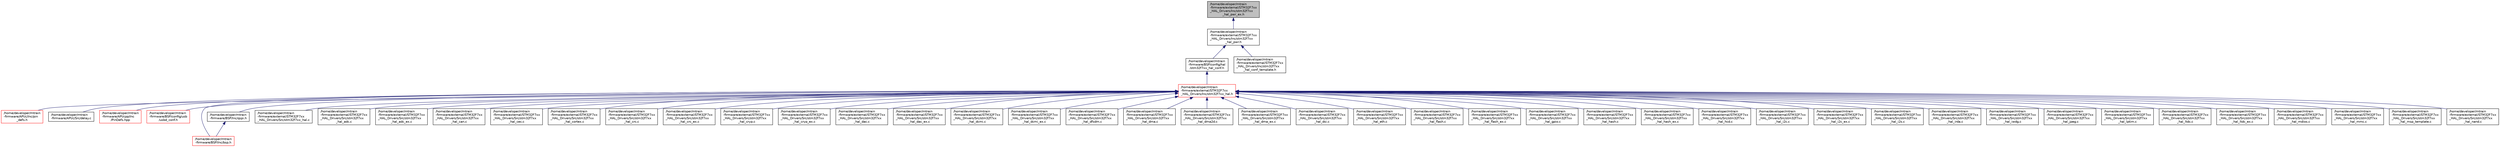 digraph "/home/developer/mtrain-firmware/external/STM32F7xx_HAL_Drivers/Inc/stm32f7xx_hal_pwr_ex.h"
{
  edge [fontname="Helvetica",fontsize="10",labelfontname="Helvetica",labelfontsize="10"];
  node [fontname="Helvetica",fontsize="10",shape=record];
  Node5 [label="/home/developer/mtrain\l-firmware/external/STM32F7xx\l_HAL_Drivers/Inc/stm32f7xx\l_hal_pwr_ex.h",height=0.2,width=0.4,color="black", fillcolor="grey75", style="filled", fontcolor="black"];
  Node5 -> Node6 [dir="back",color="midnightblue",fontsize="10",style="solid",fontname="Helvetica"];
  Node6 [label="/home/developer/mtrain\l-firmware/external/STM32F7xx\l_HAL_Drivers/Inc/stm32f7xx\l_hal_pwr.h",height=0.2,width=0.4,color="black", fillcolor="white", style="filled",URL="$stm32f7xx__hal__pwr_8h.html",tooltip="Header file of PWR HAL module. "];
  Node6 -> Node7 [dir="back",color="midnightblue",fontsize="10",style="solid",fontname="Helvetica"];
  Node7 [label="/home/developer/mtrain\l-firmware/BSP/config/hal\l/stm32f7xx_hal_conf.h",height=0.2,width=0.4,color="black", fillcolor="white", style="filled",URL="$stm32f7xx__hal__conf_8h.html",tooltip="HAL configuration file. "];
  Node7 -> Node8 [dir="back",color="midnightblue",fontsize="10",style="solid",fontname="Helvetica"];
  Node8 [label="/home/developer/mtrain\l-firmware/external/STM32F7xx\l_HAL_Drivers/Inc/stm32f7xx_hal.h",height=0.2,width=0.4,color="red", fillcolor="white", style="filled",URL="$stm32f7xx__hal_8h.html",tooltip="This file contains all the functions prototypes for the HAL module driver. "];
  Node8 -> Node9 [dir="back",color="midnightblue",fontsize="10",style="solid",fontname="Helvetica"];
  Node9 [label="/home/developer/mtrain\l-firmware/API/c/Inc/pin\l_defs.h",height=0.2,width=0.4,color="red", fillcolor="white", style="filled",URL="$pin__defs_8h.html"];
  Node8 -> Node27 [dir="back",color="midnightblue",fontsize="10",style="solid",fontname="Helvetica"];
  Node27 [label="/home/developer/mtrain\l-firmware/API/c/Src/delay.c",height=0.2,width=0.4,color="black", fillcolor="white", style="filled",URL="$delay_8c.html"];
  Node8 -> Node28 [dir="back",color="midnightblue",fontsize="10",style="solid",fontname="Helvetica"];
  Node28 [label="/home/developer/mtrain\l-firmware/API/cpp/Inc\l/PinDefs.hpp",height=0.2,width=0.4,color="red", fillcolor="white", style="filled",URL="$_pin_defs_8hpp.html"];
  Node8 -> Node47 [dir="back",color="midnightblue",fontsize="10",style="solid",fontname="Helvetica"];
  Node47 [label="/home/developer/mtrain\l-firmware/BSP/config/usb\l/usbd_conf.h",height=0.2,width=0.4,color="red", fillcolor="white", style="filled",URL="$usbd__conf_8h.html"];
  Node8 -> Node54 [dir="back",color="midnightblue",fontsize="10",style="solid",fontname="Helvetica"];
  Node54 [label="/home/developer/mtrain\l-firmware/BSP/Inc/bsp.h",height=0.2,width=0.4,color="red", fillcolor="white", style="filled",URL="$bsp_8h.html"];
  Node8 -> Node93 [dir="back",color="midnightblue",fontsize="10",style="solid",fontname="Helvetica"];
  Node93 [label="/home/developer/mtrain\l-firmware/BSP/Inc/qspi.h",height=0.2,width=0.4,color="black", fillcolor="white", style="filled",URL="$qspi_8h.html"];
  Node93 -> Node54 [dir="back",color="midnightblue",fontsize="10",style="solid",fontname="Helvetica"];
  Node8 -> Node94 [dir="back",color="midnightblue",fontsize="10",style="solid",fontname="Helvetica"];
  Node94 [label="/home/developer/mtrain\l-firmware/external/STM32F7xx\l_HAL_Drivers/Src/stm32f7xx_hal.c",height=0.2,width=0.4,color="black", fillcolor="white", style="filled",URL="$stm32f7xx__hal_8c.html",tooltip="HAL module driver. This is the common part of the HAL initialization. "];
  Node8 -> Node95 [dir="back",color="midnightblue",fontsize="10",style="solid",fontname="Helvetica"];
  Node95 [label="/home/developer/mtrain\l-firmware/external/STM32F7xx\l_HAL_Drivers/Src/stm32f7xx\l_hal_adc.c",height=0.2,width=0.4,color="black", fillcolor="white", style="filled",URL="$stm32f7xx__hal__adc_8c.html",tooltip="This file provides firmware functions to manage the following functionalities of the Analog to Digita..."];
  Node8 -> Node96 [dir="back",color="midnightblue",fontsize="10",style="solid",fontname="Helvetica"];
  Node96 [label="/home/developer/mtrain\l-firmware/external/STM32F7xx\l_HAL_Drivers/Src/stm32f7xx\l_hal_adc_ex.c",height=0.2,width=0.4,color="black", fillcolor="white", style="filled",URL="$stm32f7xx__hal__adc__ex_8c.html",tooltip="This file provides firmware functions to manage the following functionalities of the ADC extension pe..."];
  Node8 -> Node97 [dir="back",color="midnightblue",fontsize="10",style="solid",fontname="Helvetica"];
  Node97 [label="/home/developer/mtrain\l-firmware/external/STM32F7xx\l_HAL_Drivers/Src/stm32f7xx\l_hal_can.c",height=0.2,width=0.4,color="black", fillcolor="white", style="filled",URL="$stm32f7xx__hal__can_8c.html",tooltip="CAN HAL module driver. This file provides firmware functions to manage the following functionalities ..."];
  Node8 -> Node98 [dir="back",color="midnightblue",fontsize="10",style="solid",fontname="Helvetica"];
  Node98 [label="/home/developer/mtrain\l-firmware/external/STM32F7xx\l_HAL_Drivers/Src/stm32f7xx\l_hal_cec.c",height=0.2,width=0.4,color="black", fillcolor="white", style="filled",URL="$stm32f7xx__hal__cec_8c.html",tooltip="CEC HAL module driver. This file provides firmware functions to manage the following functionalities ..."];
  Node8 -> Node99 [dir="back",color="midnightblue",fontsize="10",style="solid",fontname="Helvetica"];
  Node99 [label="/home/developer/mtrain\l-firmware/external/STM32F7xx\l_HAL_Drivers/Src/stm32f7xx\l_hal_cortex.c",height=0.2,width=0.4,color="black", fillcolor="white", style="filled",URL="$stm32f7xx__hal__cortex_8c.html",tooltip="CORTEX HAL module driver. This file provides firmware functions to manage the following functionaliti..."];
  Node8 -> Node100 [dir="back",color="midnightblue",fontsize="10",style="solid",fontname="Helvetica"];
  Node100 [label="/home/developer/mtrain\l-firmware/external/STM32F7xx\l_HAL_Drivers/Src/stm32f7xx\l_hal_crc.c",height=0.2,width=0.4,color="black", fillcolor="white", style="filled",URL="$stm32f7xx__hal__crc_8c.html",tooltip="CRC HAL module driver. This file provides firmware functions to manage the following functionalities ..."];
  Node8 -> Node101 [dir="back",color="midnightblue",fontsize="10",style="solid",fontname="Helvetica"];
  Node101 [label="/home/developer/mtrain\l-firmware/external/STM32F7xx\l_HAL_Drivers/Src/stm32f7xx\l_hal_crc_ex.c",height=0.2,width=0.4,color="black", fillcolor="white", style="filled",URL="$stm32f7xx__hal__crc__ex_8c.html",tooltip="Extended CRC HAL module driver. "];
  Node8 -> Node102 [dir="back",color="midnightblue",fontsize="10",style="solid",fontname="Helvetica"];
  Node102 [label="/home/developer/mtrain\l-firmware/external/STM32F7xx\l_HAL_Drivers/Src/stm32f7xx\l_hal_cryp.c",height=0.2,width=0.4,color="black", fillcolor="white", style="filled",URL="$stm32f7xx__hal__cryp_8c.html",tooltip="CRYP HAL module driver. This file provides firmware functions to manage the following functionalities..."];
  Node8 -> Node103 [dir="back",color="midnightblue",fontsize="10",style="solid",fontname="Helvetica"];
  Node103 [label="/home/developer/mtrain\l-firmware/external/STM32F7xx\l_HAL_Drivers/Src/stm32f7xx\l_hal_cryp_ex.c",height=0.2,width=0.4,color="black", fillcolor="white", style="filled",URL="$stm32f7xx__hal__cryp__ex_8c.html",tooltip="Extended CRYP HAL module driver This file provides firmware functions to manage the following functio..."];
  Node8 -> Node104 [dir="back",color="midnightblue",fontsize="10",style="solid",fontname="Helvetica"];
  Node104 [label="/home/developer/mtrain\l-firmware/external/STM32F7xx\l_HAL_Drivers/Src/stm32f7xx\l_hal_dac.c",height=0.2,width=0.4,color="black", fillcolor="white", style="filled",URL="$stm32f7xx__hal__dac_8c.html",tooltip="DAC HAL module driver. This file provides firmware functions to manage the following functionalities ..."];
  Node8 -> Node105 [dir="back",color="midnightblue",fontsize="10",style="solid",fontname="Helvetica"];
  Node105 [label="/home/developer/mtrain\l-firmware/external/STM32F7xx\l_HAL_Drivers/Src/stm32f7xx\l_hal_dac_ex.c",height=0.2,width=0.4,color="black", fillcolor="white", style="filled",URL="$stm32f7xx__hal__dac__ex_8c.html",tooltip="Extended DAC HAL module driver. This file provides firmware functions to manage the following functio..."];
  Node8 -> Node106 [dir="back",color="midnightblue",fontsize="10",style="solid",fontname="Helvetica"];
  Node106 [label="/home/developer/mtrain\l-firmware/external/STM32F7xx\l_HAL_Drivers/Src/stm32f7xx\l_hal_dcmi.c",height=0.2,width=0.4,color="black", fillcolor="white", style="filled",URL="$stm32f7xx__hal__dcmi_8c.html",tooltip="DCMI HAL module driver This file provides firmware functions to manage the following functionalities ..."];
  Node8 -> Node107 [dir="back",color="midnightblue",fontsize="10",style="solid",fontname="Helvetica"];
  Node107 [label="/home/developer/mtrain\l-firmware/external/STM32F7xx\l_HAL_Drivers/Src/stm32f7xx\l_hal_dcmi_ex.c",height=0.2,width=0.4,color="black", fillcolor="white", style="filled",URL="$stm32f7xx__hal__dcmi__ex_8c.html",tooltip="Empty file; This file is no longer used to handle the Black&White feature. Its content is now moved to co..."];
  Node8 -> Node108 [dir="back",color="midnightblue",fontsize="10",style="solid",fontname="Helvetica"];
  Node108 [label="/home/developer/mtrain\l-firmware/external/STM32F7xx\l_HAL_Drivers/Src/stm32f7xx\l_hal_dfsdm.c",height=0.2,width=0.4,color="black", fillcolor="white", style="filled",URL="$stm32f7xx__hal__dfsdm_8c.html",tooltip="This file provides firmware functions to manage the following functionalities of the Digital Filter f..."];
  Node8 -> Node109 [dir="back",color="midnightblue",fontsize="10",style="solid",fontname="Helvetica"];
  Node109 [label="/home/developer/mtrain\l-firmware/external/STM32F7xx\l_HAL_Drivers/Src/stm32f7xx\l_hal_dma.c",height=0.2,width=0.4,color="black", fillcolor="white", style="filled",URL="$stm32f7xx__hal__dma_8c.html",tooltip="DMA HAL module driver. "];
  Node8 -> Node110 [dir="back",color="midnightblue",fontsize="10",style="solid",fontname="Helvetica"];
  Node110 [label="/home/developer/mtrain\l-firmware/external/STM32F7xx\l_HAL_Drivers/Src/stm32f7xx\l_hal_dma2d.c",height=0.2,width=0.4,color="black", fillcolor="white", style="filled",URL="$stm32f7xx__hal__dma2d_8c.html",tooltip="DMA2D HAL module driver. This file provides firmware functions to manage the following functionalitie..."];
  Node8 -> Node111 [dir="back",color="midnightblue",fontsize="10",style="solid",fontname="Helvetica"];
  Node111 [label="/home/developer/mtrain\l-firmware/external/STM32F7xx\l_HAL_Drivers/Src/stm32f7xx\l_hal_dma_ex.c",height=0.2,width=0.4,color="black", fillcolor="white", style="filled",URL="$stm32f7xx__hal__dma__ex_8c.html",tooltip="DMA Extension HAL module driver This file provides firmware functions to manage the following functio..."];
  Node8 -> Node112 [dir="back",color="midnightblue",fontsize="10",style="solid",fontname="Helvetica"];
  Node112 [label="/home/developer/mtrain\l-firmware/external/STM32F7xx\l_HAL_Drivers/Src/stm32f7xx\l_hal_dsi.c",height=0.2,width=0.4,color="black", fillcolor="white", style="filled",URL="$stm32f7xx__hal__dsi_8c.html",tooltip="DSI HAL module driver. This file provides firmware functions to manage the following functionalities ..."];
  Node8 -> Node113 [dir="back",color="midnightblue",fontsize="10",style="solid",fontname="Helvetica"];
  Node113 [label="/home/developer/mtrain\l-firmware/external/STM32F7xx\l_HAL_Drivers/Src/stm32f7xx\l_hal_eth.c",height=0.2,width=0.4,color="black", fillcolor="white", style="filled",URL="$stm32f7xx__hal__eth_8c.html",tooltip="ETH HAL module driver. This file provides firmware functions to manage the following functionalities ..."];
  Node8 -> Node114 [dir="back",color="midnightblue",fontsize="10",style="solid",fontname="Helvetica"];
  Node114 [label="/home/developer/mtrain\l-firmware/external/STM32F7xx\l_HAL_Drivers/Src/stm32f7xx\l_hal_flash.c",height=0.2,width=0.4,color="black", fillcolor="white", style="filled",URL="$stm32f7xx__hal__flash_8c.html",tooltip="FLASH HAL module driver. This file provides firmware functions to manage the following functionalitie..."];
  Node8 -> Node115 [dir="back",color="midnightblue",fontsize="10",style="solid",fontname="Helvetica"];
  Node115 [label="/home/developer/mtrain\l-firmware/external/STM32F7xx\l_HAL_Drivers/Src/stm32f7xx\l_hal_flash_ex.c",height=0.2,width=0.4,color="black", fillcolor="white", style="filled",URL="$stm32f7xx__hal__flash__ex_8c.html",tooltip="Extended FLASH HAL module driver. This file provides firmware functions to manage the following funct..."];
  Node8 -> Node116 [dir="back",color="midnightblue",fontsize="10",style="solid",fontname="Helvetica"];
  Node116 [label="/home/developer/mtrain\l-firmware/external/STM32F7xx\l_HAL_Drivers/Src/stm32f7xx\l_hal_gpio.c",height=0.2,width=0.4,color="black", fillcolor="white", style="filled",URL="$stm32f7xx__hal__gpio_8c.html",tooltip="GPIO HAL module driver. This file provides firmware functions to manage the following functionalities..."];
  Node8 -> Node117 [dir="back",color="midnightblue",fontsize="10",style="solid",fontname="Helvetica"];
  Node117 [label="/home/developer/mtrain\l-firmware/external/STM32F7xx\l_HAL_Drivers/Src/stm32f7xx\l_hal_hash.c",height=0.2,width=0.4,color="black", fillcolor="white", style="filled",URL="$stm32f7xx__hal__hash_8c.html",tooltip="HASH HAL module driver. This file provides firmware functions to manage the following functionalities..."];
  Node8 -> Node118 [dir="back",color="midnightblue",fontsize="10",style="solid",fontname="Helvetica"];
  Node118 [label="/home/developer/mtrain\l-firmware/external/STM32F7xx\l_HAL_Drivers/Src/stm32f7xx\l_hal_hash_ex.c",height=0.2,width=0.4,color="black", fillcolor="white", style="filled",URL="$stm32f7xx__hal__hash__ex_8c.html",tooltip="HASH HAL Extension module driver. This file provides firmware functions to manage the following funct..."];
  Node8 -> Node119 [dir="back",color="midnightblue",fontsize="10",style="solid",fontname="Helvetica"];
  Node119 [label="/home/developer/mtrain\l-firmware/external/STM32F7xx\l_HAL_Drivers/Src/stm32f7xx\l_hal_hcd.c",height=0.2,width=0.4,color="black", fillcolor="white", style="filled",URL="$stm32f7xx__hal__hcd_8c.html",tooltip="HCD HAL module driver. This file provides firmware functions to manage the following functionalities ..."];
  Node8 -> Node120 [dir="back",color="midnightblue",fontsize="10",style="solid",fontname="Helvetica"];
  Node120 [label="/home/developer/mtrain\l-firmware/external/STM32F7xx\l_HAL_Drivers/Src/stm32f7xx\l_hal_i2c.c",height=0.2,width=0.4,color="black", fillcolor="white", style="filled",URL="$stm32f7xx__hal__i2c_8c.html",tooltip="I2C HAL module driver. This file provides firmware functions to manage the following functionalities ..."];
  Node8 -> Node121 [dir="back",color="midnightblue",fontsize="10",style="solid",fontname="Helvetica"];
  Node121 [label="/home/developer/mtrain\l-firmware/external/STM32F7xx\l_HAL_Drivers/Src/stm32f7xx\l_hal_i2c_ex.c",height=0.2,width=0.4,color="black", fillcolor="white", style="filled",URL="$stm32f7xx__hal__i2c__ex_8c.html",tooltip="I2C Extended HAL module driver. This file provides firmware functions to manage the following functio..."];
  Node8 -> Node122 [dir="back",color="midnightblue",fontsize="10",style="solid",fontname="Helvetica"];
  Node122 [label="/home/developer/mtrain\l-firmware/external/STM32F7xx\l_HAL_Drivers/Src/stm32f7xx\l_hal_i2s.c",height=0.2,width=0.4,color="black", fillcolor="white", style="filled",URL="$stm32f7xx__hal__i2s_8c.html",tooltip="I2S HAL module driver. This file provides firmware functions to manage the following functionalities ..."];
  Node8 -> Node123 [dir="back",color="midnightblue",fontsize="10",style="solid",fontname="Helvetica"];
  Node123 [label="/home/developer/mtrain\l-firmware/external/STM32F7xx\l_HAL_Drivers/Src/stm32f7xx\l_hal_irda.c",height=0.2,width=0.4,color="black", fillcolor="white", style="filled",URL="$stm32f7xx__hal__irda_8c.html",tooltip="IRDA HAL module driver. This file provides firmware functions to manage the following functionalities..."];
  Node8 -> Node124 [dir="back",color="midnightblue",fontsize="10",style="solid",fontname="Helvetica"];
  Node124 [label="/home/developer/mtrain\l-firmware/external/STM32F7xx\l_HAL_Drivers/Src/stm32f7xx\l_hal_iwdg.c",height=0.2,width=0.4,color="black", fillcolor="white", style="filled",URL="$stm32f7xx__hal__iwdg_8c.html",tooltip="IWDG HAL module driver. This file provides firmware functions to manage the following functionalities..."];
  Node8 -> Node125 [dir="back",color="midnightblue",fontsize="10",style="solid",fontname="Helvetica"];
  Node125 [label="/home/developer/mtrain\l-firmware/external/STM32F7xx\l_HAL_Drivers/Src/stm32f7xx\l_hal_jpeg.c",height=0.2,width=0.4,color="black", fillcolor="white", style="filled",URL="$stm32f7xx__hal__jpeg_8c.html",tooltip="JPEG HAL module driver. This file provides firmware functions to manage the following functionalities..."];
  Node8 -> Node126 [dir="back",color="midnightblue",fontsize="10",style="solid",fontname="Helvetica"];
  Node126 [label="/home/developer/mtrain\l-firmware/external/STM32F7xx\l_HAL_Drivers/Src/stm32f7xx\l_hal_lptim.c",height=0.2,width=0.4,color="black", fillcolor="white", style="filled",URL="$stm32f7xx__hal__lptim_8c.html",tooltip="LPTIM HAL module driver. This file provides firmware functions to manage the following functionalitie..."];
  Node8 -> Node127 [dir="back",color="midnightblue",fontsize="10",style="solid",fontname="Helvetica"];
  Node127 [label="/home/developer/mtrain\l-firmware/external/STM32F7xx\l_HAL_Drivers/Src/stm32f7xx\l_hal_ltdc.c",height=0.2,width=0.4,color="black", fillcolor="white", style="filled",URL="$stm32f7xx__hal__ltdc_8c.html",tooltip="LTDC HAL module driver. This file provides firmware functions to manage the following functionalities..."];
  Node8 -> Node128 [dir="back",color="midnightblue",fontsize="10",style="solid",fontname="Helvetica"];
  Node128 [label="/home/developer/mtrain\l-firmware/external/STM32F7xx\l_HAL_Drivers/Src/stm32f7xx\l_hal_ltdc_ex.c",height=0.2,width=0.4,color="black", fillcolor="white", style="filled",URL="$stm32f7xx__hal__ltdc__ex_8c.html",tooltip="LTDC Extension HAL module driver. "];
  Node8 -> Node129 [dir="back",color="midnightblue",fontsize="10",style="solid",fontname="Helvetica"];
  Node129 [label="/home/developer/mtrain\l-firmware/external/STM32F7xx\l_HAL_Drivers/Src/stm32f7xx\l_hal_mdios.c",height=0.2,width=0.4,color="black", fillcolor="white", style="filled",URL="$stm32f7xx__hal__mdios_8c.html",tooltip="MDIOS HAL module driver. This file provides firmware functions to manage the following functionalitie..."];
  Node8 -> Node130 [dir="back",color="midnightblue",fontsize="10",style="solid",fontname="Helvetica"];
  Node130 [label="/home/developer/mtrain\l-firmware/external/STM32F7xx\l_HAL_Drivers/Src/stm32f7xx\l_hal_mmc.c",height=0.2,width=0.4,color="black", fillcolor="white", style="filled",URL="$stm32f7xx__hal__mmc_8c.html",tooltip="MMC card HAL module driver. This file provides firmware functions to manage the following functionali..."];
  Node8 -> Node131 [dir="back",color="midnightblue",fontsize="10",style="solid",fontname="Helvetica"];
  Node131 [label="/home/developer/mtrain\l-firmware/external/STM32F7xx\l_HAL_Drivers/Src/stm32f7xx\l_hal_msp_template.c",height=0.2,width=0.4,color="black", fillcolor="white", style="filled",URL="$stm32f7xx__hal__msp__template_8c.html",tooltip="HAL MSP module. This file template is located in the HAL folder and should be copied to the user fold..."];
  Node8 -> Node132 [dir="back",color="midnightblue",fontsize="10",style="solid",fontname="Helvetica"];
  Node132 [label="/home/developer/mtrain\l-firmware/external/STM32F7xx\l_HAL_Drivers/Src/stm32f7xx\l_hal_nand.c",height=0.2,width=0.4,color="black", fillcolor="white", style="filled",URL="$stm32f7xx__hal__nand_8c.html",tooltip="NAND HAL module driver. This file provides a generic firmware to drive NAND memories mounted as exter..."];
  Node6 -> Node165 [dir="back",color="midnightblue",fontsize="10",style="solid",fontname="Helvetica"];
  Node165 [label="/home/developer/mtrain\l-firmware/external/STM32F7xx\l_HAL_Drivers/Inc/stm32f7xx\l_hal_conf_template.h",height=0.2,width=0.4,color="black", fillcolor="white", style="filled",URL="$stm32f7xx__hal__conf__template_8h.html",tooltip="HAL configuration template file. This file should be copied to the application folder and renamed to ..."];
}
